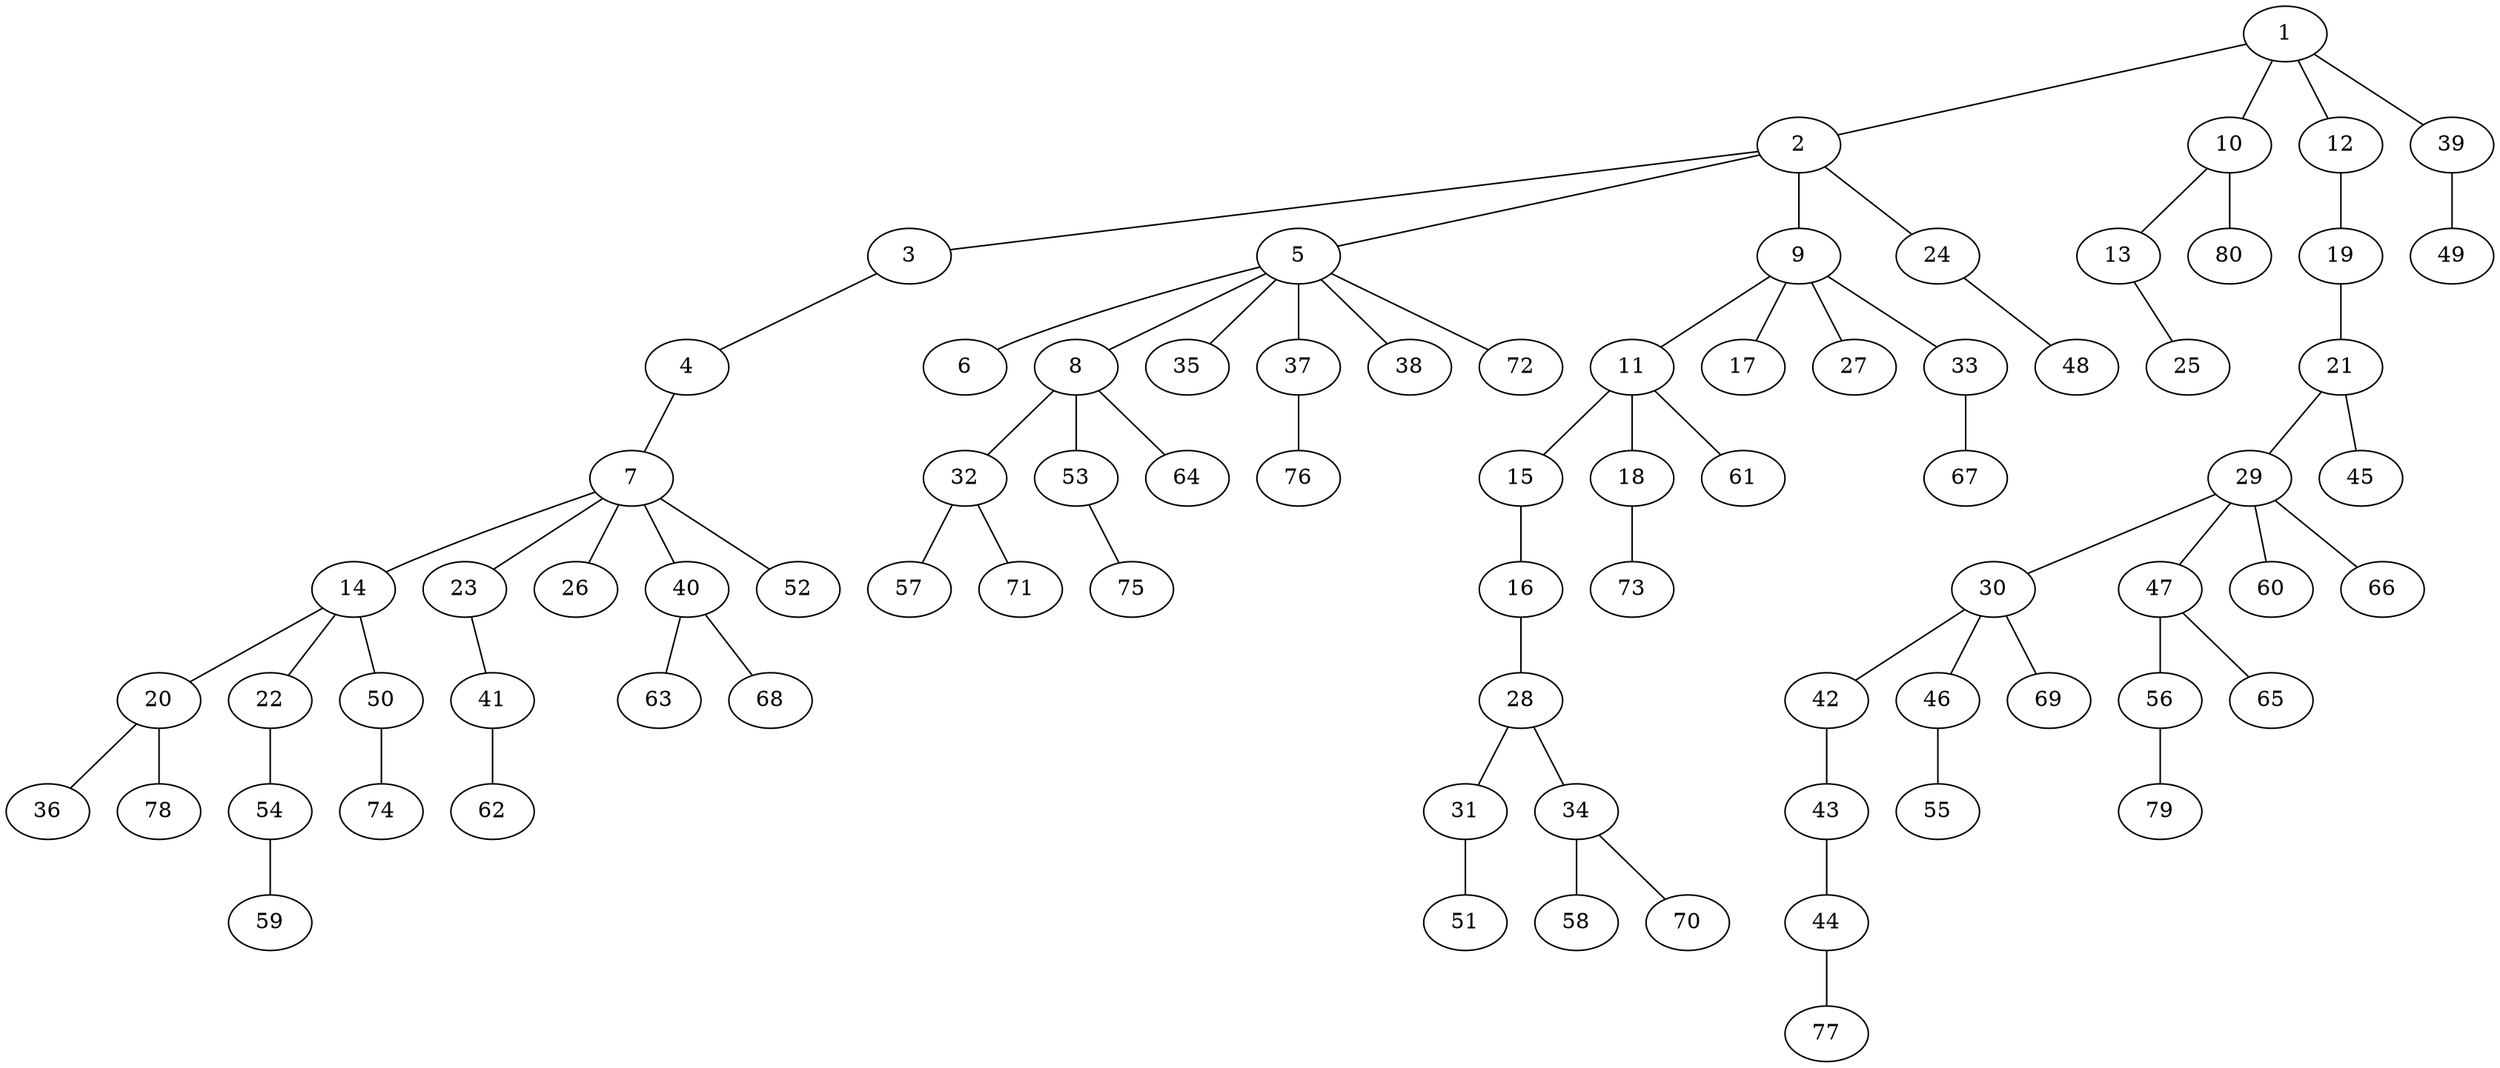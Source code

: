 graph graphname {1--2
1--10
1--12
1--39
2--3
2--5
2--9
2--24
3--4
4--7
5--6
5--8
5--35
5--37
5--38
5--72
7--14
7--23
7--26
7--40
7--52
8--32
8--53
8--64
9--11
9--17
9--27
9--33
10--13
10--80
11--15
11--18
11--61
12--19
13--25
14--20
14--22
14--50
15--16
16--28
18--73
19--21
20--36
20--78
21--29
21--45
22--54
23--41
24--48
28--31
28--34
29--30
29--47
29--60
29--66
30--42
30--46
30--69
31--51
32--57
32--71
33--67
34--58
34--70
37--76
39--49
40--63
40--68
41--62
42--43
43--44
44--77
46--55
47--56
47--65
50--74
53--75
54--59
56--79
}